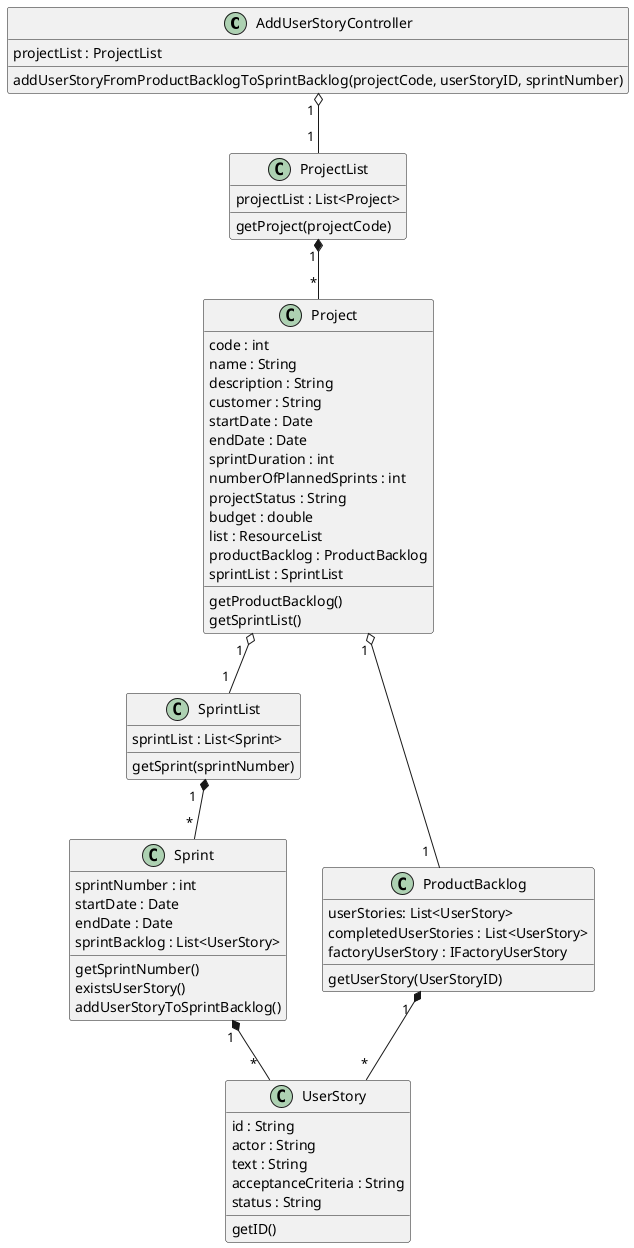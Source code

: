 @startuml

class AddUserStoryController {
projectList : ProjectList
addUserStoryFromProductBacklogToSprintBacklog(projectCode, userStoryID, sprintNumber)
}

class ProjectList {
projectList : List<Project>
getProject(projectCode)
}

class Project {
code : int
name : String
description : String
customer : String
startDate : Date
endDate : Date
sprintDuration : int
numberOfPlannedSprints : int
projectStatus : String
budget : double
list : ResourceList
productBacklog : ProductBacklog
sprintList : SprintList
getProductBacklog()
getSprintList()
}

class SprintList {
sprintList : List<Sprint>
getSprint(sprintNumber)
}

class Sprint {
sprintNumber : int
startDate : Date
endDate : Date
sprintBacklog : List<UserStory>
getSprintNumber()
existsUserStory()
addUserStoryToSprintBacklog()
}

class ProductBacklog {
userStories: List<UserStory>
completedUserStories : List<UserStory>
factoryUserStory : IFactoryUserStory
getUserStory(UserStoryID)

}

'class FactoryUserStoryImpl {
'createUserStory(id, actor, text, acceptanceCriteria)
'}

'interface IFactoryUserStory {
'createUserStory(id, actor, text, acceptanceCriteria)
'}

class UserStory {
id : String
actor : String
text : String
acceptanceCriteria : String
status : String
getID()
}



AddUserStoryController "1 " o-- "1 " ProjectList
ProjectList "      1" *-- "                    *" Project
Project "1 " o-- "1  " ProductBacklog
Project "1  " o-- "1 " SprintList
ProductBacklog "1  " *-- " * " UserStory
SprintList "1  " *-- " * " Sprint
Sprint "1 " *-- " *  " UserStory

@enduml